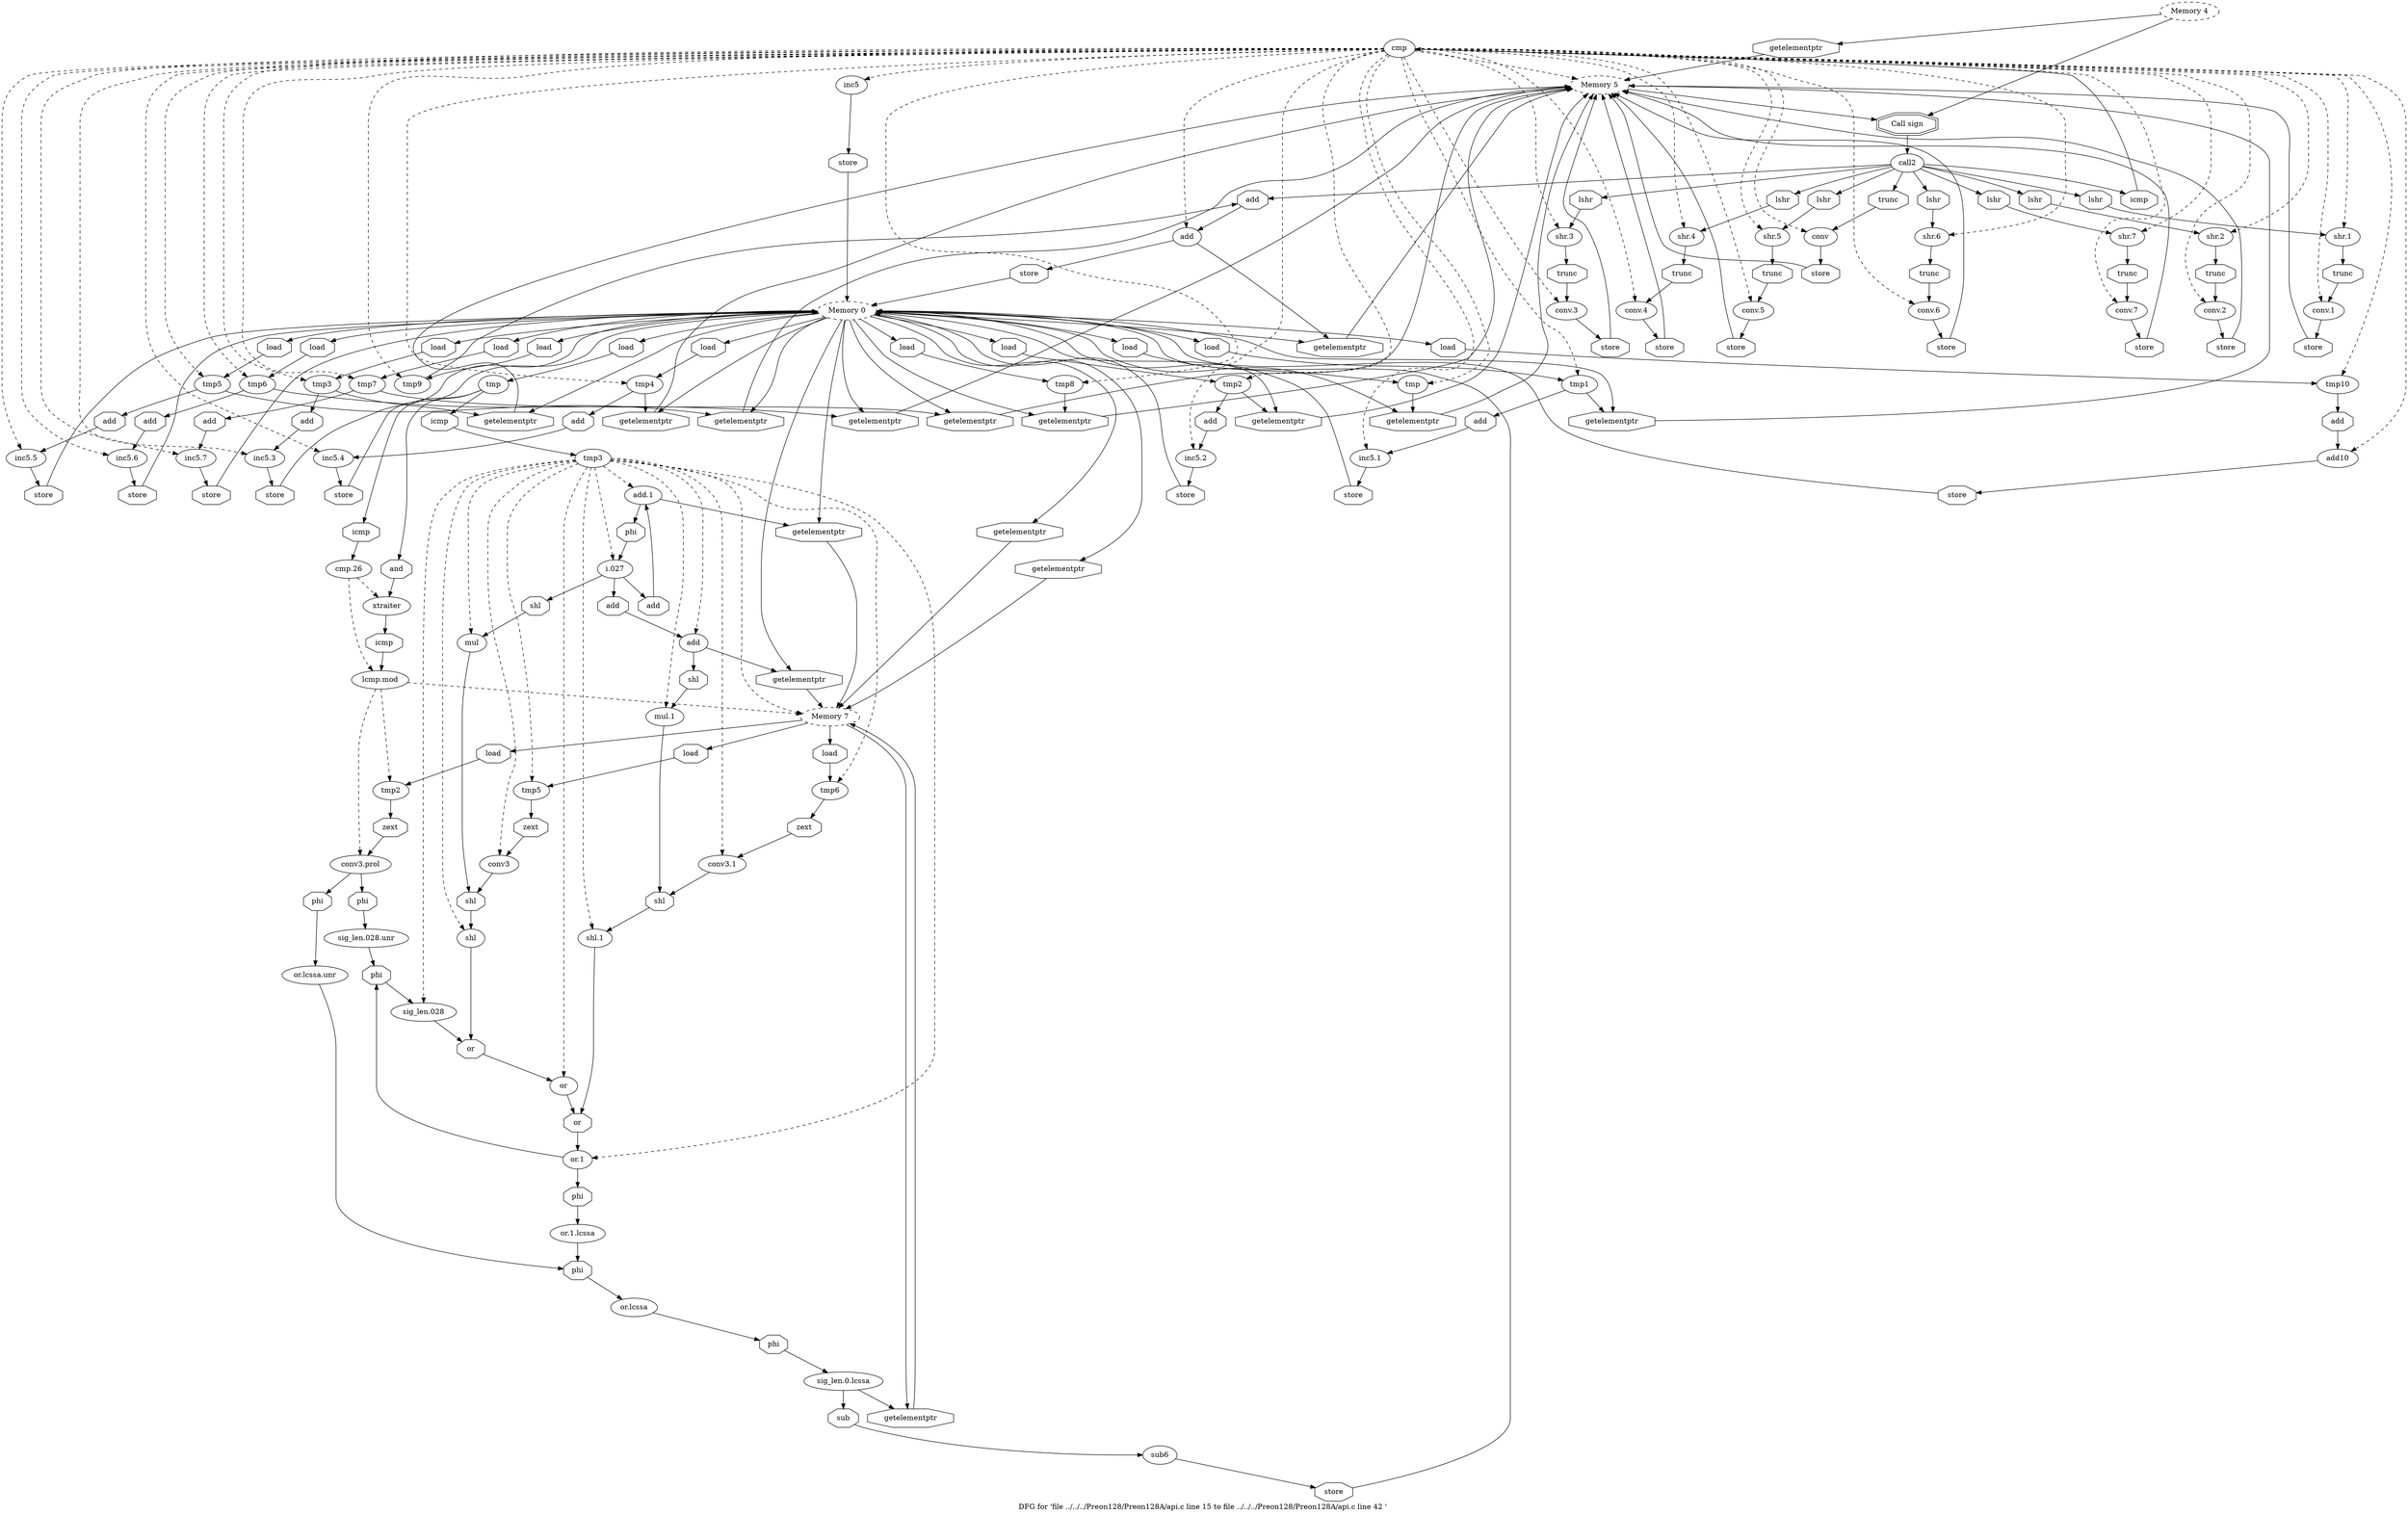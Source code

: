 digraph "DFG for 'file ../../../Preon128/Preon128A/api.c line 15 to file ../../../Preon128/Preon128A/api.c line 42 '  "{
label="DFG for 'file ../../../Preon128/Preon128A/api.c line 15 to file ../../../Preon128/Preon128A/api.c line 42 ' ";
node_490[shape=ellipse,style=solid,label="cmp"]
node_485[shape=ellipse,style=dashed,label="Memory 5"]
"node_490"->"node_485" [style=dashed]
node_515[shape=ellipse,style=solid,label="tmp2"]
"node_490"->"node_515" [style=dashed]
node_517[shape=ellipse,style=solid,label="inc5.2"]
"node_490"->"node_517" [style=dashed]
node_522[shape=ellipse,style=solid,label="shr.3"]
"node_490"->"node_522" [style=dashed]
node_524[shape=ellipse,style=solid,label="conv.3"]
"node_490"->"node_524" [style=dashed]
node_527[shape=ellipse,style=solid,label="tmp3"]
"node_490"->"node_527" [style=dashed]
node_529[shape=ellipse,style=solid,label="inc5.3"]
"node_490"->"node_529" [style=dashed]
node_534[shape=ellipse,style=solid,label="shr.4"]
"node_490"->"node_534" [style=dashed]
node_536[shape=ellipse,style=solid,label="conv.4"]
"node_490"->"node_536" [style=dashed]
node_538[shape=ellipse,style=solid,label="tmp4"]
"node_490"->"node_538" [style=dashed]
node_540[shape=ellipse,style=solid,label="inc5.4"]
"node_490"->"node_540" [style=dashed]
node_545[shape=ellipse,style=solid,label="shr.5"]
"node_490"->"node_545" [style=dashed]
node_547[shape=ellipse,style=solid,label="conv.5"]
"node_490"->"node_547" [style=dashed]
node_549[shape=ellipse,style=solid,label="tmp5"]
"node_490"->"node_549" [style=dashed]
node_551[shape=ellipse,style=solid,label="inc5.5"]
"node_490"->"node_551" [style=dashed]
node_556[shape=ellipse,style=solid,label="shr.6"]
"node_490"->"node_556" [style=dashed]
node_558[shape=ellipse,style=solid,label="conv.6"]
"node_490"->"node_558" [style=dashed]
node_560[shape=ellipse,style=solid,label="tmp6"]
"node_490"->"node_560" [style=dashed]
node_562[shape=ellipse,style=solid,label="inc5.6"]
"node_490"->"node_562" [style=dashed]
node_567[shape=ellipse,style=solid,label="shr.7"]
"node_490"->"node_567" [style=dashed]
node_569[shape=ellipse,style=solid,label="conv.7"]
"node_490"->"node_569" [style=dashed]
node_571[shape=ellipse,style=solid,label="tmp7"]
"node_490"->"node_571" [style=dashed]
node_573[shape=ellipse,style=solid,label="inc5.7"]
"node_490"->"node_573" [style=dashed]
node_578[shape=ellipse,style=solid,label="tmp8"]
"node_490"->"node_578" [style=dashed]
node_581[shape=ellipse,style=solid,label="tmp9"]
"node_490"->"node_581" [style=dashed]
node_583[shape=ellipse,style=solid,label="add"]
"node_490"->"node_583" [style=dashed]
node_587[shape=ellipse,style=solid,label="tmp10"]
"node_490"->"node_587" [style=dashed]
node_589[shape=ellipse,style=solid,label="add10"]
"node_490"->"node_589" [style=dashed]
node_492[shape=ellipse,style=solid,label="conv"]
"node_490"->"node_492" [style=dashed]
node_494[shape=ellipse,style=solid,label="tmp"]
"node_490"->"node_494" [style=dashed]
node_496[shape=ellipse,style=solid,label="inc5"]
"node_490"->"node_496" [style=dashed]
node_500[shape=ellipse,style=solid,label="shr.1"]
"node_490"->"node_500" [style=dashed]
node_502[shape=ellipse,style=solid,label="conv.1"]
"node_490"->"node_502" [style=dashed]
node_504[shape=ellipse,style=solid,label="tmp1"]
"node_490"->"node_504" [style=dashed]
node_506[shape=ellipse,style=solid,label="inc5.1"]
"node_490"->"node_506" [style=dashed]
node_511[shape=ellipse,style=solid,label="shr.2"]
"node_490"->"node_511" [style=dashed]
node_513[shape=ellipse,style=solid,label="conv.2"]
"node_490"->"node_513" [style=dashed]
node_489[shape=doubleoctagon,style=solid,label="Call sign"]
node_488[shape=ellipse,style=solid,label="call2"]
"node_489"->"node_488"
node_523[shape=octagon,style=solid,label="lshr"]
"node_488"->"node_523"
node_535[shape=octagon,style=solid,label="lshr"]
"node_488"->"node_535"
node_546[shape=octagon,style=solid,label="lshr"]
"node_488"->"node_546"
node_557[shape=octagon,style=solid,label="lshr"]
"node_488"->"node_557"
node_568[shape=octagon,style=solid,label="lshr"]
"node_488"->"node_568"
node_584[shape=octagon,style=solid,label="add"]
"node_488"->"node_584"
node_491[shape=octagon,style=solid,label="icmp"]
"node_488"->"node_491"
node_493[shape=octagon,style=solid,label="trunc"]
"node_488"->"node_493"
node_501[shape=octagon,style=solid,label="lshr"]
"node_488"->"node_501"
node_512[shape=octagon,style=solid,label="lshr"]
"node_488"->"node_512"
node_487[shape=ellipse,style=dashed,label="Memory 4"]
"node_487"->"node_489"
node_486[shape=octagon,style=solid,label="getelementptr"]
"node_487"->"node_486"
"node_486"->"node_485"
"node_485"->"node_489"
node_484[shape=ellipse,style=dashed,label="Memory 0"]
node_638[shape=octagon,style=solid,label="getelementptr"]
"node_484"->"node_638"
node_647[shape=octagon,style=solid,label="getelementptr"]
"node_484"->"node_647"
node_516[shape=octagon,style=solid,label="load"]
"node_484"->"node_516"
node_520[shape=octagon,style=solid,label="getelementptr"]
"node_484"->"node_520"
node_528[shape=octagon,style=solid,label="load"]
"node_484"->"node_528"
node_532[shape=octagon,style=solid,label="getelementptr"]
"node_484"->"node_532"
node_539[shape=octagon,style=solid,label="load"]
"node_484"->"node_539"
node_543[shape=octagon,style=solid,label="getelementptr"]
"node_484"->"node_543"
node_550[shape=octagon,style=solid,label="load"]
"node_484"->"node_550"
node_554[shape=octagon,style=solid,label="getelementptr"]
"node_484"->"node_554"
node_561[shape=octagon,style=solid,label="load"]
"node_484"->"node_561"
node_565[shape=octagon,style=solid,label="getelementptr"]
"node_484"->"node_565"
node_572[shape=octagon,style=solid,label="load"]
"node_484"->"node_572"
node_576[shape=octagon,style=solid,label="getelementptr"]
"node_484"->"node_576"
node_579[shape=octagon,style=solid,label="load"]
"node_484"->"node_579"
node_580[shape=octagon,style=solid,label="getelementptr"]
"node_484"->"node_580"
node_582[shape=octagon,style=solid,label="load"]
"node_484"->"node_582"
node_586[shape=octagon,style=solid,label="getelementptr"]
"node_484"->"node_586"
node_588[shape=octagon,style=solid,label="load"]
"node_484"->"node_588"
node_592[shape=octagon,style=solid,label="load"]
"node_484"->"node_592"
node_600[shape=octagon,style=solid,label="getelementptr"]
"node_484"->"node_600"
node_621[shape=octagon,style=solid,label="getelementptr"]
"node_484"->"node_621"
node_495[shape=octagon,style=solid,label="load"]
"node_484"->"node_495"
node_498[shape=octagon,style=solid,label="getelementptr"]
"node_484"->"node_498"
node_505[shape=octagon,style=solid,label="load"]
"node_484"->"node_505"
node_509[shape=octagon,style=solid,label="getelementptr"]
"node_484"->"node_509"
node_599[shape=ellipse,style=dashed,label="Memory 7"]
"node_638"->"node_599"
node_639[shape=ellipse,style=solid,label="mul"]
node_633[shape=octagon,style=solid,label="shl"]
"node_639"->"node_633"
node_640[shape=octagon,style=solid,label="shl"]
"node_640"->"node_639"
node_641[shape=ellipse,style=solid,label="sig_len.028"]
node_631[shape=octagon,style=solid,label="or"]
"node_641"->"node_631"
node_642[shape=octagon,style=solid,label="phi"]
"node_642"->"node_641"
node_643[shape=ellipse,style=solid,label="or.lcssa"]
node_646[shape=octagon,style=solid,label="phi"]
"node_643"->"node_646"
node_644[shape=octagon,style=solid,label="phi"]
"node_644"->"node_643"
node_645[shape=ellipse,style=solid,label="sig_len.0.lcssa"]
node_649[shape=octagon,style=solid,label="sub"]
"node_645"->"node_649"
node_651[shape=octagon,style=solid,label="getelementptr"]
"node_645"->"node_651"
"node_646"->"node_645"
"node_647"->"node_599"
node_648[shape=ellipse,style=solid,label="sub6"]
node_650[shape=octagon,style=solid,label="store"]
"node_648"->"node_650"
"node_649"->"node_648"
"node_650"->"node_484"
"node_651"->"node_599"
node_514[shape=octagon,style=solid,label="trunc"]
"node_514"->"node_513"
node_518[shape=octagon,style=solid,label="add"]
"node_515"->"node_518"
"node_515"->"node_520"
"node_516"->"node_515"
node_519[shape=octagon,style=solid,label="store"]
"node_517"->"node_519"
"node_518"->"node_517"
"node_519"->"node_484"
"node_520"->"node_485"
node_521[shape=octagon,style=solid,label="store"]
"node_521"->"node_485"
node_525[shape=octagon,style=solid,label="trunc"]
"node_522"->"node_525"
"node_523"->"node_522"
node_533[shape=octagon,style=solid,label="store"]
"node_524"->"node_533"
"node_525"->"node_524"
node_526[shape=octagon,style=solid,label="store"]
"node_526"->"node_484"
node_530[shape=octagon,style=solid,label="add"]
"node_527"->"node_530"
"node_527"->"node_532"
"node_528"->"node_527"
node_531[shape=octagon,style=solid,label="store"]
"node_529"->"node_531"
"node_530"->"node_529"
"node_531"->"node_484"
"node_532"->"node_485"
"node_533"->"node_485"
node_537[shape=octagon,style=solid,label="trunc"]
"node_534"->"node_537"
"node_535"->"node_534"
node_544[shape=octagon,style=solid,label="store"]
"node_536"->"node_544"
"node_537"->"node_536"
node_541[shape=octagon,style=solid,label="add"]
"node_538"->"node_541"
"node_538"->"node_543"
"node_539"->"node_538"
node_542[shape=octagon,style=solid,label="store"]
"node_540"->"node_542"
"node_541"->"node_540"
"node_542"->"node_484"
"node_543"->"node_485"
"node_544"->"node_485"
node_548[shape=octagon,style=solid,label="trunc"]
"node_545"->"node_548"
"node_546"->"node_545"
node_555[shape=octagon,style=solid,label="store"]
"node_547"->"node_555"
"node_548"->"node_547"
node_552[shape=octagon,style=solid,label="add"]
"node_549"->"node_552"
"node_549"->"node_554"
"node_550"->"node_549"
node_553[shape=octagon,style=solid,label="store"]
"node_551"->"node_553"
"node_552"->"node_551"
"node_553"->"node_484"
"node_554"->"node_485"
"node_555"->"node_485"
node_559[shape=octagon,style=solid,label="trunc"]
"node_556"->"node_559"
"node_557"->"node_556"
node_566[shape=octagon,style=solid,label="store"]
"node_558"->"node_566"
"node_559"->"node_558"
node_563[shape=octagon,style=solid,label="add"]
"node_560"->"node_563"
"node_560"->"node_565"
"node_561"->"node_560"
node_564[shape=octagon,style=solid,label="store"]
"node_562"->"node_564"
"node_563"->"node_562"
"node_564"->"node_484"
"node_565"->"node_485"
"node_566"->"node_485"
node_570[shape=octagon,style=solid,label="trunc"]
"node_567"->"node_570"
"node_568"->"node_567"
node_577[shape=octagon,style=solid,label="store"]
"node_569"->"node_577"
"node_570"->"node_569"
node_574[shape=octagon,style=solid,label="add"]
"node_571"->"node_574"
"node_571"->"node_576"
"node_572"->"node_571"
node_575[shape=octagon,style=solid,label="store"]
"node_573"->"node_575"
"node_574"->"node_573"
"node_575"->"node_484"
"node_576"->"node_485"
"node_577"->"node_485"
"node_578"->"node_580"
"node_579"->"node_578"
"node_580"->"node_485"
"node_581"->"node_584"
"node_582"->"node_581"
node_585[shape=octagon,style=solid,label="store"]
"node_583"->"node_585"
"node_583"->"node_586"
"node_584"->"node_583"
"node_585"->"node_484"
"node_586"->"node_485"
node_590[shape=octagon,style=solid,label="add"]
"node_587"->"node_590"
"node_588"->"node_587"
"node_589"->"node_526"
"node_590"->"node_589"
node_591[shape=ellipse,style=solid,label="tmp"]
node_594[shape=octagon,style=solid,label="icmp"]
"node_591"->"node_594"
node_596[shape=octagon,style=solid,label="and"]
"node_591"->"node_596"
node_610[shape=octagon,style=solid,label="icmp"]
"node_591"->"node_610"
"node_592"->"node_591"
node_593[shape=ellipse,style=solid,label="cmp.26"]
node_595[shape=ellipse,style=solid,label="xtraiter"]
"node_593"->"node_595" [style=dashed]
node_597[shape=ellipse,style=solid,label="lcmp.mod"]
"node_593"->"node_597" [style=dashed]
"node_594"->"node_593"
node_598[shape=octagon,style=solid,label="icmp"]
"node_595"->"node_598"
"node_596"->"node_595"
"node_597"->"node_599" [style=dashed]
node_601[shape=ellipse,style=solid,label="tmp2"]
"node_597"->"node_601" [style=dashed]
node_603[shape=ellipse,style=solid,label="conv3.prol"]
"node_597"->"node_603" [style=dashed]
"node_598"->"node_597"
"node_599"->"node_651"
node_602[shape=octagon,style=solid,label="load"]
"node_599"->"node_602"
node_620[shape=octagon,style=solid,label="load"]
"node_599"->"node_620"
node_637[shape=octagon,style=solid,label="load"]
"node_599"->"node_637"
"node_600"->"node_599"
node_604[shape=octagon,style=solid,label="zext"]
"node_601"->"node_604"
"node_602"->"node_601"
node_606[shape=octagon,style=solid,label="phi"]
"node_603"->"node_606"
node_608[shape=octagon,style=solid,label="phi"]
"node_603"->"node_608"
"node_604"->"node_603"
node_605[shape=ellipse,style=solid,label="or.lcssa.unr"]
"node_605"->"node_644"
"node_606"->"node_605"
node_607[shape=ellipse,style=solid,label="sig_len.028.unr"]
"node_607"->"node_642"
"node_608"->"node_607"
node_609[shape=ellipse,style=solid,label="tmp3"]
"node_609"->"node_639" [style=dashed]
"node_609"->"node_641" [style=dashed]
"node_609"->"node_599" [style=dashed]
node_613[shape=ellipse,style=solid,label="or.1"]
"node_609"->"node_613" [style=dashed]
node_615[shape=ellipse,style=solid,label="shl.1"]
"node_609"->"node_615" [style=dashed]
node_617[shape=ellipse,style=solid,label="conv3.1"]
"node_609"->"node_617" [style=dashed]
node_619[shape=ellipse,style=solid,label="tmp6"]
"node_609"->"node_619" [style=dashed]
node_622[shape=ellipse,style=solid,label="add.1"]
"node_609"->"node_622" [style=dashed]
node_624[shape=ellipse,style=solid,label="i.027"]
"node_609"->"node_624" [style=dashed]
node_626[shape=ellipse,style=solid,label="mul.1"]
"node_609"->"node_626" [style=dashed]
node_628[shape=ellipse,style=solid,label="add"]
"node_609"->"node_628" [style=dashed]
node_630[shape=ellipse,style=solid,label="or"]
"node_609"->"node_630" [style=dashed]
node_632[shape=ellipse,style=solid,label="shl"]
"node_609"->"node_632" [style=dashed]
node_634[shape=ellipse,style=solid,label="conv3"]
"node_609"->"node_634" [style=dashed]
node_636[shape=ellipse,style=solid,label="tmp5"]
"node_609"->"node_636" [style=dashed]
"node_610"->"node_609"
node_611[shape=ellipse,style=solid,label="or.1.lcssa"]
"node_611"->"node_644"
node_612[shape=octagon,style=solid,label="phi"]
"node_612"->"node_611"
"node_613"->"node_642"
"node_613"->"node_612"
node_614[shape=octagon,style=solid,label="or"]
"node_614"->"node_613"
"node_615"->"node_614"
node_616[shape=octagon,style=solid,label="shl"]
"node_616"->"node_615"
"node_617"->"node_616"
node_618[shape=octagon,style=solid,label="zext"]
"node_618"->"node_617"
"node_619"->"node_618"
"node_620"->"node_619"
"node_621"->"node_599"
"node_622"->"node_621"
node_625[shape=octagon,style=solid,label="phi"]
"node_622"->"node_625"
node_623[shape=octagon,style=solid,label="add"]
"node_623"->"node_622"
"node_624"->"node_640"
"node_624"->"node_623"
node_629[shape=octagon,style=solid,label="add"]
"node_624"->"node_629"
"node_625"->"node_624"
"node_626"->"node_616"
node_627[shape=octagon,style=solid,label="shl"]
"node_627"->"node_626"
"node_628"->"node_638"
"node_628"->"node_627"
"node_629"->"node_628"
"node_630"->"node_614"
"node_631"->"node_630"
"node_632"->"node_631"
"node_633"->"node_632"
"node_634"->"node_633"
node_635[shape=octagon,style=solid,label="zext"]
"node_635"->"node_634"
"node_636"->"node_635"
"node_637"->"node_636"
"node_491"->"node_490"
node_499[shape=octagon,style=solid,label="store"]
"node_492"->"node_499"
"node_493"->"node_492"
"node_494"->"node_498"
"node_495"->"node_494"
node_497[shape=octagon,style=solid,label="store"]
"node_496"->"node_497"
"node_497"->"node_484"
"node_498"->"node_485"
"node_499"->"node_485"
node_503[shape=octagon,style=solid,label="trunc"]
"node_500"->"node_503"
"node_501"->"node_500"
node_510[shape=octagon,style=solid,label="store"]
"node_502"->"node_510"
"node_503"->"node_502"
node_507[shape=octagon,style=solid,label="add"]
"node_504"->"node_507"
"node_504"->"node_509"
"node_505"->"node_504"
node_508[shape=octagon,style=solid,label="store"]
"node_506"->"node_508"
"node_507"->"node_506"
"node_508"->"node_484"
"node_509"->"node_485"
"node_510"->"node_485"
"node_511"->"node_514"
"node_512"->"node_511"
"node_513"->"node_521"
}

